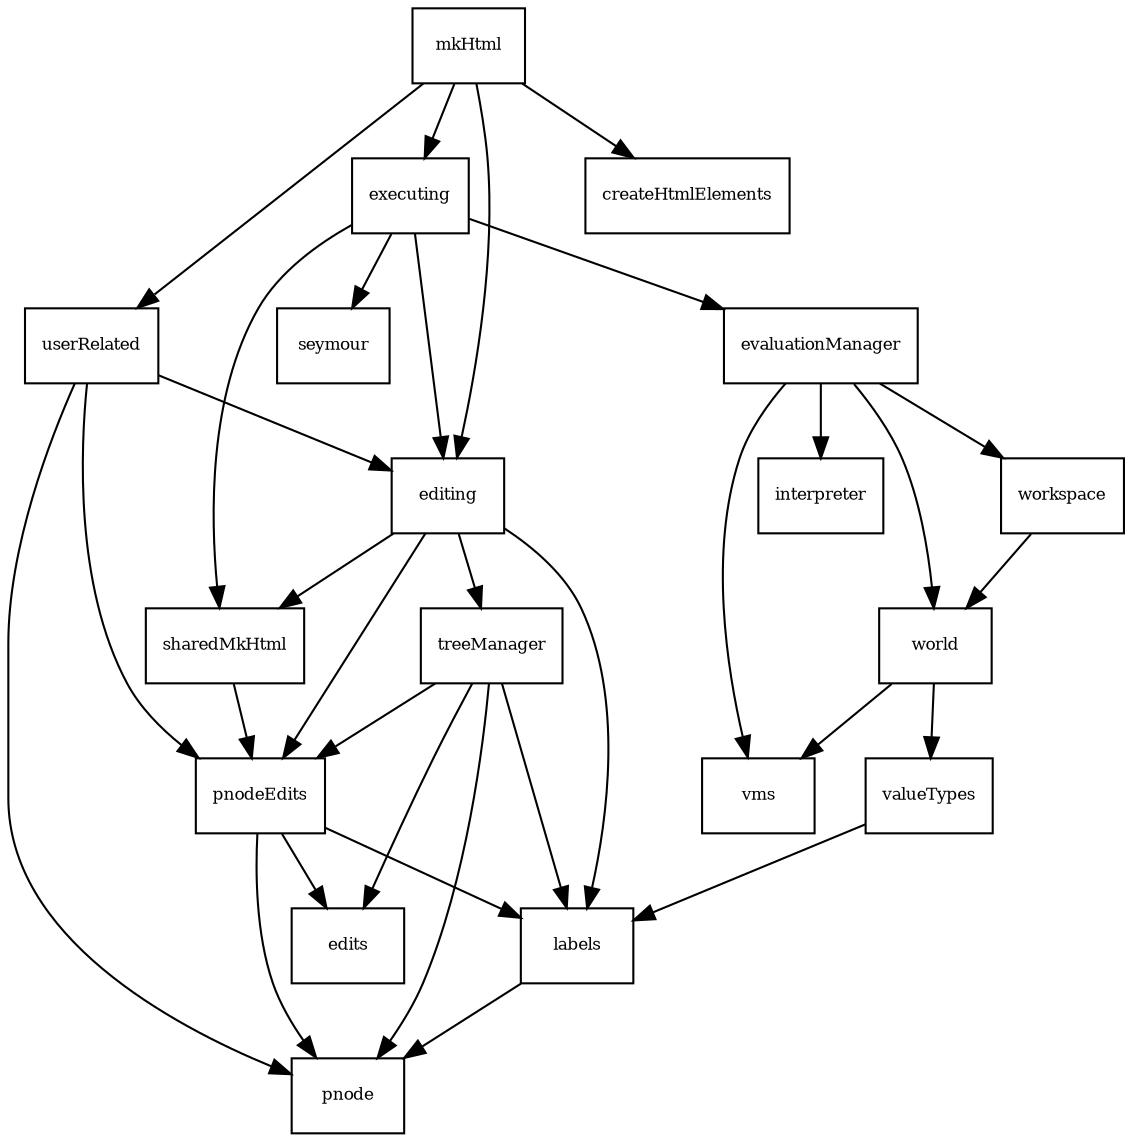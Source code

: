 digraph Depends {

   gsize="8,6"; ratio=fill;
   node[fontsize=8, shape=rectangle];

   editing -> labels ;
   editing -> pnodeEdits ;
   editing -> sharedMkHtml ;
   editing -> treeManager ;

   evaluationManager -> interpreter ;
   evaluationManager -> vms ;
   evaluationManager -> workspace ;
   evaluationManager -> world ;

   executing -> editing ;
   executing -> evaluationManager ;
   executing -> seymour ;
   executing -> sharedMkHtml ;

   //mkHtml -> assert ;
   //mkHtml -> collections ;

   labels -> pnode

   mkHtml -> createHtmlElements ;
   mkHtml -> editing ;
   mkHtml -> executing ;
   mkHtml -> userRelated ;

   pnodeEdits -> edits ;
   pnodeEdits -> labels ;
   pnodeEdits -> pnode ;

   sharedMkHtml -> pnodeEdits ;

   treeManager -> edits ;
   treeManager -> labels ;
   treeManager -> pnode ;
   treeManager -> pnodeEdits ;

   userRelated -> editing ;
   userRelated -> pnodeEdits ;
   userRelated -> pnode ;

   valueTypes -> labels ;

   workspace -> world ;

   world -> valueTypes ;
   world -> vms ;
}
